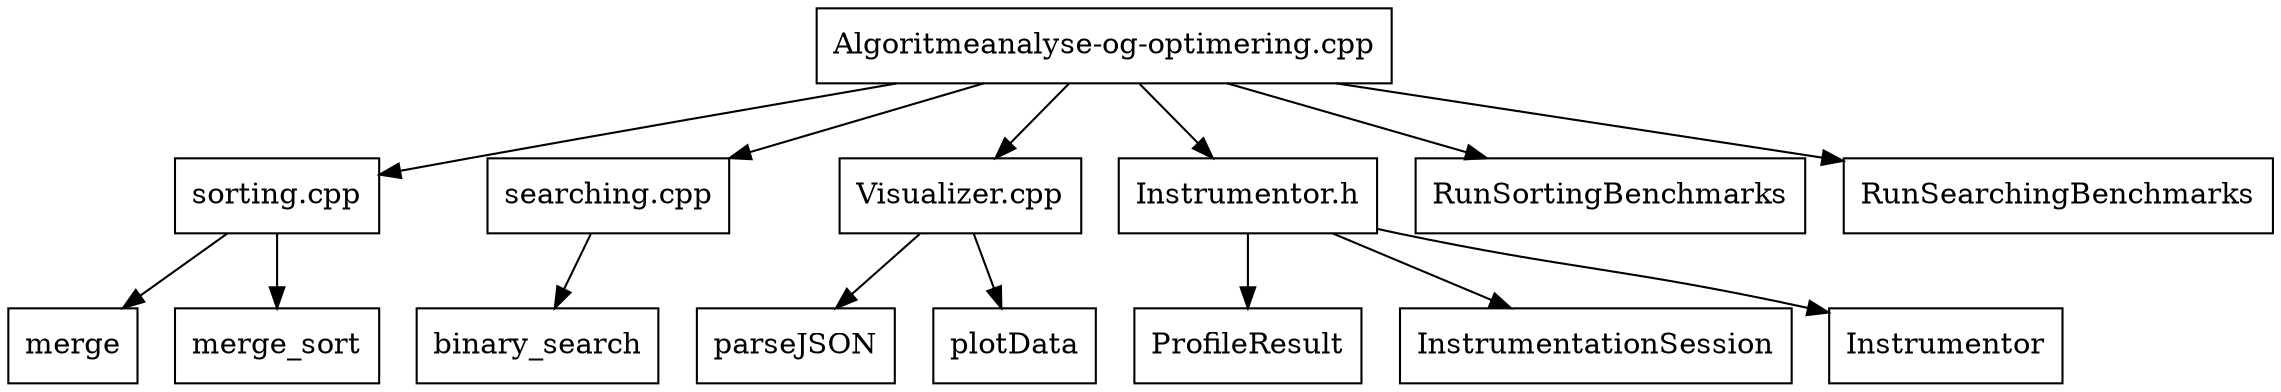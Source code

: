 digraph ProjectStructure {
    node [shape=box];

    // Files
    Algoritmeanalyse_og_optimering [label="Algoritmeanalyse-og-optimering.cpp"];
    sorting_cpp [label="sorting.cpp"];
    searching_cpp [label="searching.cpp"];
    Visualizer_cpp [label="Visualizer.cpp"];
    Instrumentor_h [label="Instrumentor.h"];

    // Relationships
    Algoritmeanalyse_og_optimering -> sorting_cpp;
    Algoritmeanalyse_og_optimering -> searching_cpp;
    Algoritmeanalyse_og_optimering -> Visualizer_cpp;
    Algoritmeanalyse_og_optimering -> Instrumentor_h;

    // Functions in Algoritmeanalyse-og-optimering.cpp
    RunSortingBenchmarks [label="RunSortingBenchmarks"];
    RunSearchingBenchmarks [label="RunSearchingBenchmarks"];
    Algoritmeanalyse_og_optimering -> RunSortingBenchmarks;
    Algoritmeanalyse_og_optimering -> RunSearchingBenchmarks;

    // Functions in sorting.cpp
    merge [label="merge"];
    merge_sort [label="merge_sort"];
    sorting_cpp -> merge;
    sorting_cpp -> merge_sort;

    // Functions in searching.cpp
    binary_search [label="binary_search"];
    searching_cpp -> binary_search;

    // Functions in Visualizer.cpp
    parseJSON [label="parseJSON"];
    plotData [label="plotData"];
    Visualizer_cpp -> parseJSON;
    Visualizer_cpp -> plotData;

    // Classes and Structs in Instrumentor.h
    ProfileResult [label="ProfileResult"];
    InstrumentationSession [label="InstrumentationSession"];
    Instrumentor [label="Instrumentor"];
    Instrumentor_h -> ProfileResult;
    Instrumentor_h -> InstrumentationSession;
    Instrumentor_h -> Instrumentor;
}
